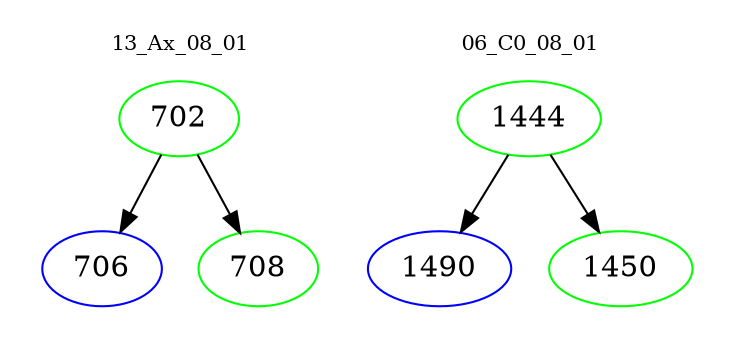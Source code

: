 digraph{
subgraph cluster_0 {
color = white
label = "13_Ax_08_01";
fontsize=10;
T0_702 [label="702", color="green"]
T0_702 -> T0_706 [color="black"]
T0_706 [label="706", color="blue"]
T0_702 -> T0_708 [color="black"]
T0_708 [label="708", color="green"]
}
subgraph cluster_1 {
color = white
label = "06_C0_08_01";
fontsize=10;
T1_1444 [label="1444", color="green"]
T1_1444 -> T1_1490 [color="black"]
T1_1490 [label="1490", color="blue"]
T1_1444 -> T1_1450 [color="black"]
T1_1450 [label="1450", color="green"]
}
}
